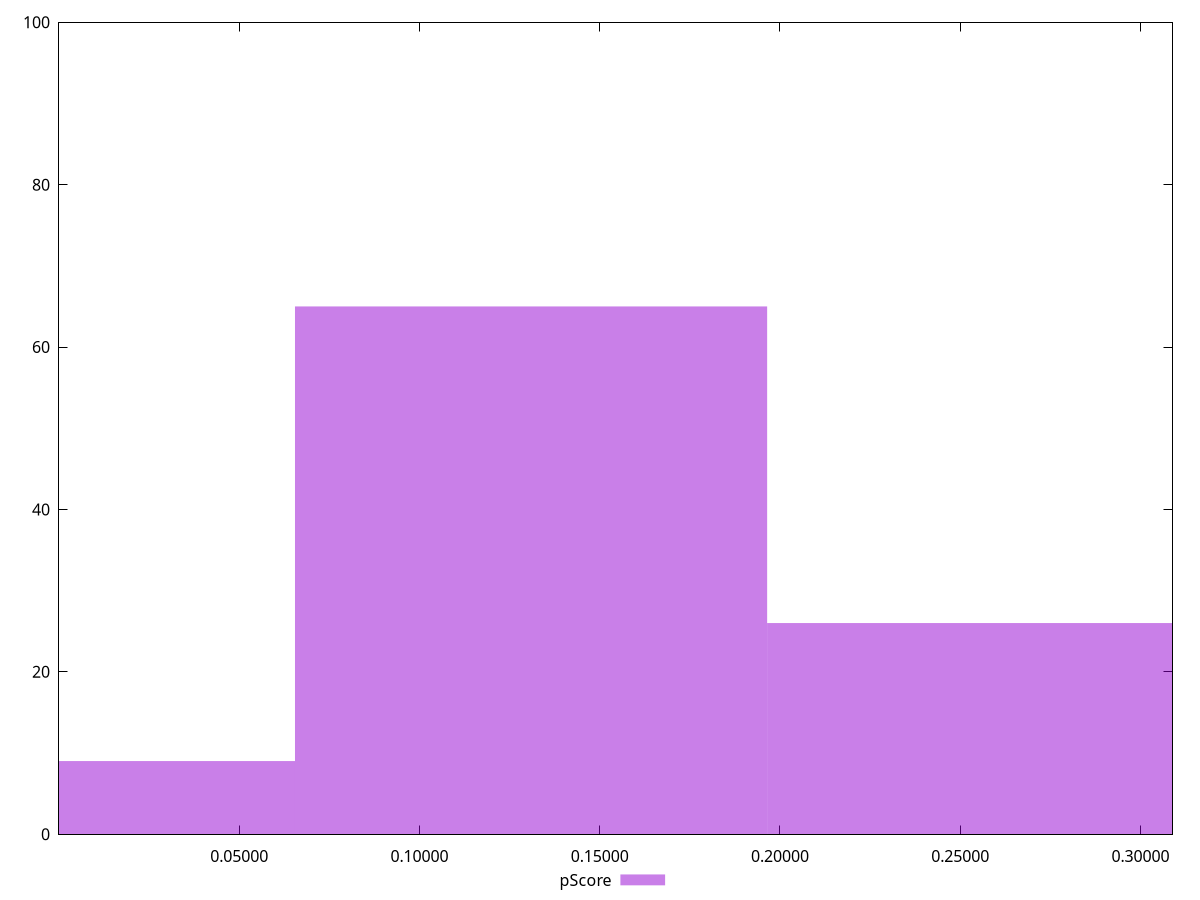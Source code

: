 reset

$pScore <<EOF
0.13097407158578087 65
0.26194814317156173 26
0 9
EOF

set key outside below
set boxwidth 0.13097407158578087
set xrange [0.000023411523738248174:0.30890684102861377]
set yrange [0:100]
set trange [0:100]
set style fill transparent solid 0.5 noborder
set terminal svg size 640, 490 enhanced background rgb 'white'
set output "reprap/speed-index/samples/pages+cached/pScore/histogram.svg"

plot $pScore title "pScore" with boxes

reset
